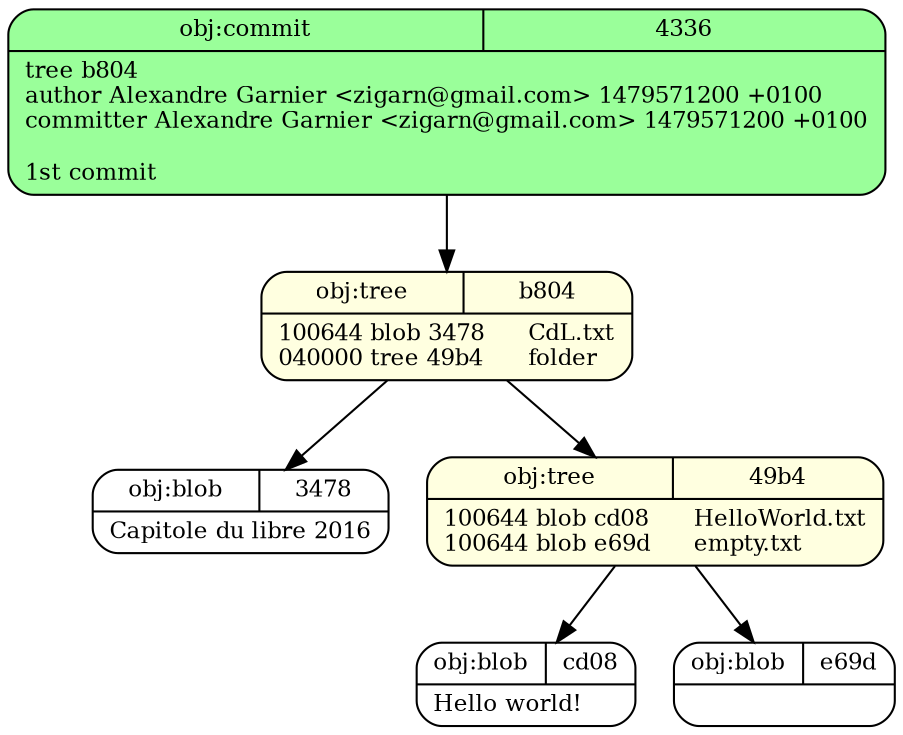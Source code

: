 digraph structs {
  node [shape=record,fontsize=11];
  rankdir="TB";
  _4336 [fillcolor="palegreen1", style="filled,rounded", label="{{obj:commit|4336}|tree\ b804\lauthor\ Alexandre\ Garnier\ \<zigarn\@gmail\.com\>\ 1479571200\ \+0100\lcommitter\ Alexandre\ Garnier\ \<zigarn\@gmail\.com\>\ 1479571200\ \+0100\l\l1st\ commit\l}"]
  _4336 -> _b804
  _b804 [fillcolor="lightyellow", style="filled,rounded", label="{{obj:tree|b804}|100644\ blob\ 3478\	CdL\.txt\l040000\ tree\ 49b4\	folder\l}"]
  _b804 -> _3478
  _b804 -> _49b4
  _cd08 [fillcolor="white", style="filled,rounded", label="{{obj:blob|cd08}|Hello\ world\!\l}"]
  _e69d [fillcolor="white", style="filled,rounded", label="{{obj:blob|e69d}|}"]
  _49b4 [fillcolor="lightyellow", style="filled,rounded", label="{{obj:tree|49b4}|100644\ blob\ cd08\	HelloWorld\.txt\l100644\ blob\ e69d\	empty\.txt\l}"]
  _49b4 -> _cd08
  _49b4 -> _e69d
  _3478 [fillcolor="white", style="filled,rounded", label="{{obj:blob|3478}|Capitole\ du\ libre\ 2016\l}"]
}
